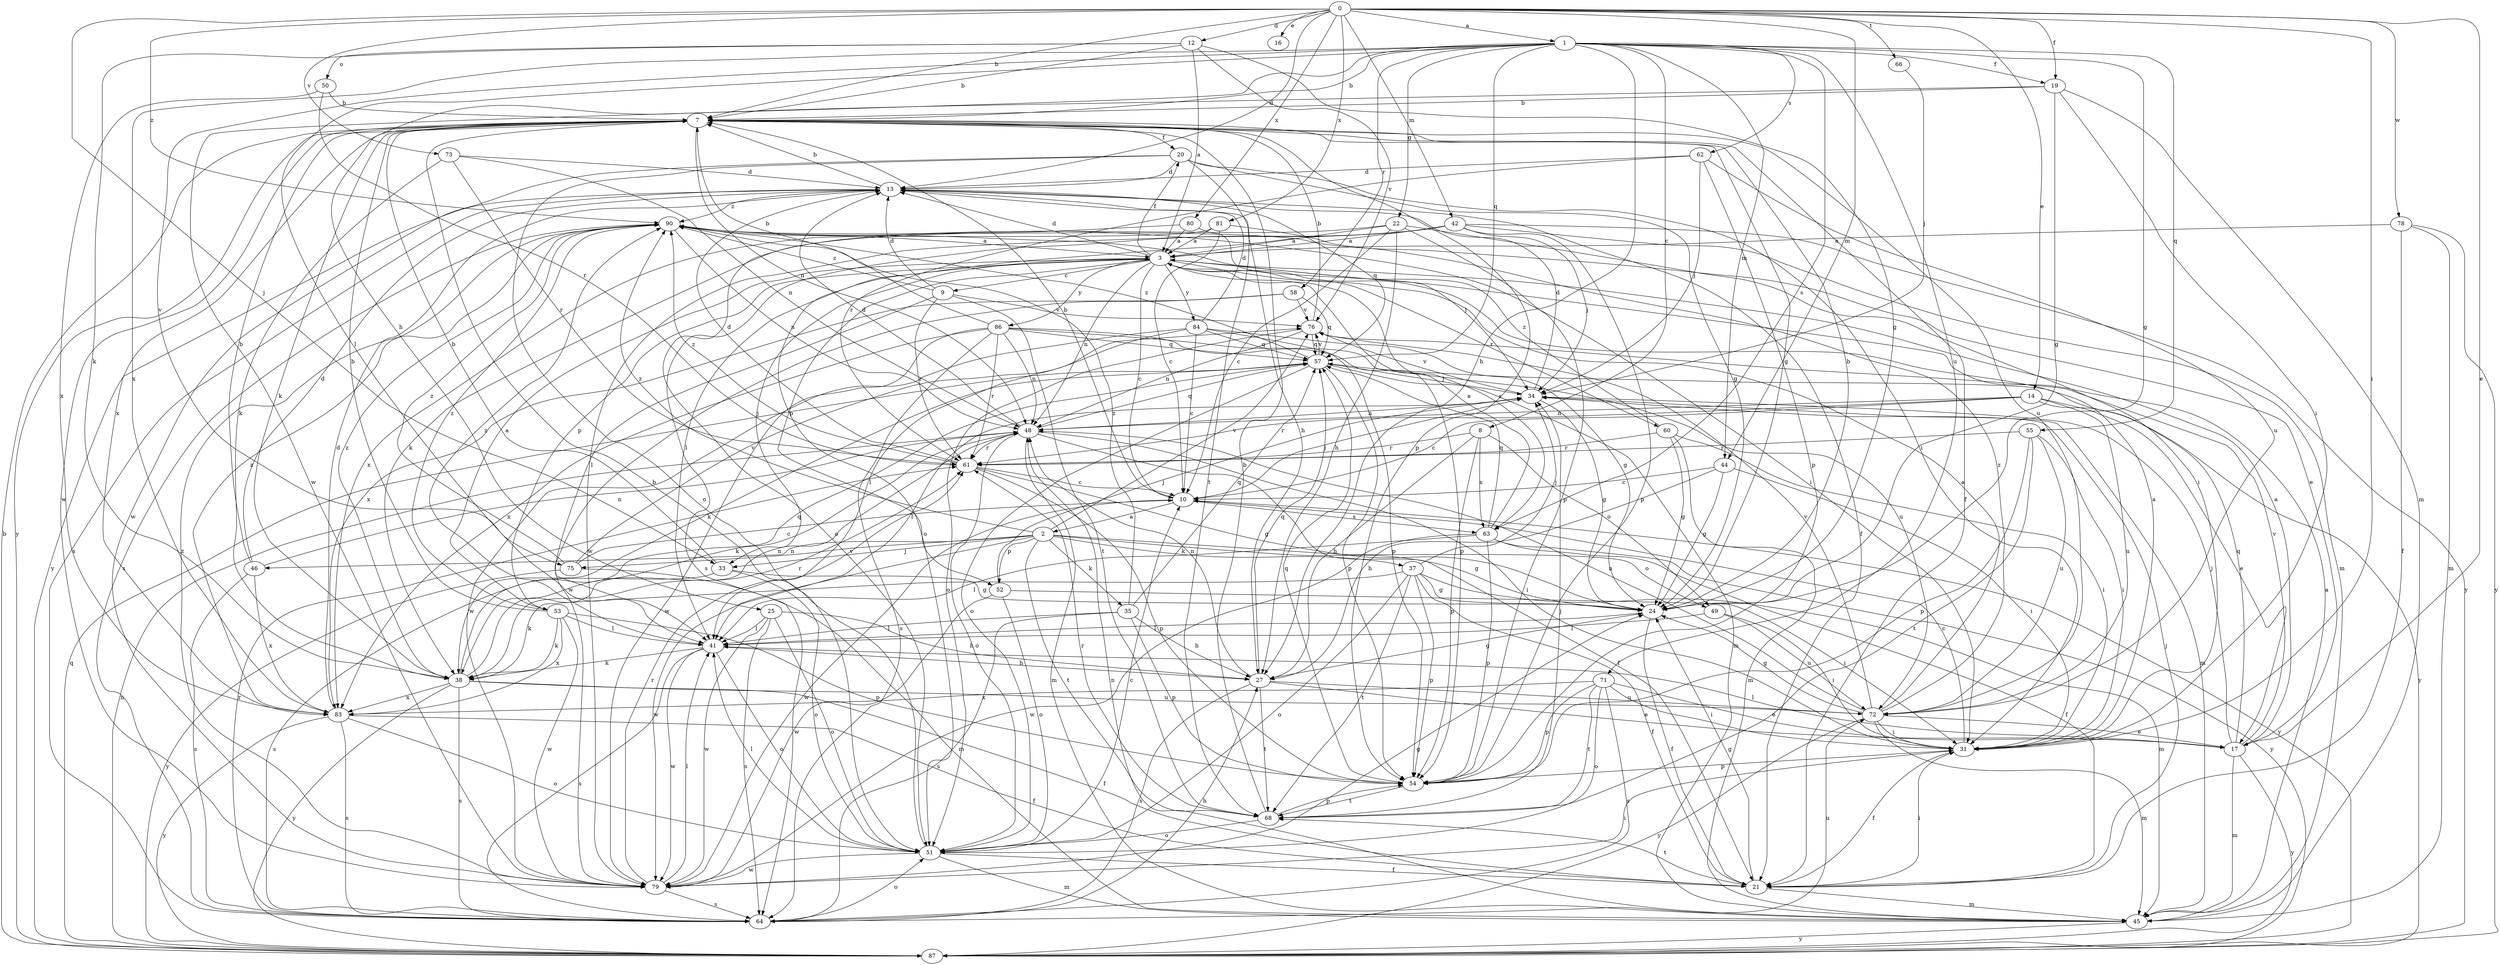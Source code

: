 strict digraph  {
0;
1;
2;
3;
7;
8;
9;
10;
12;
13;
14;
16;
17;
19;
20;
21;
22;
24;
25;
27;
31;
33;
34;
35;
37;
38;
41;
42;
44;
45;
46;
48;
49;
50;
51;
52;
53;
54;
55;
57;
58;
60;
61;
62;
63;
64;
66;
68;
71;
72;
73;
75;
76;
78;
79;
80;
81;
83;
84;
86;
87;
90;
0 -> 1  [label=a];
0 -> 7  [label=b];
0 -> 12  [label=d];
0 -> 13  [label=d];
0 -> 14  [label=e];
0 -> 16  [label=e];
0 -> 17  [label=e];
0 -> 19  [label=f];
0 -> 31  [label=i];
0 -> 33  [label=j];
0 -> 42  [label=m];
0 -> 44  [label=m];
0 -> 66  [label=t];
0 -> 73  [label=v];
0 -> 78  [label=w];
0 -> 80  [label=x];
0 -> 81  [label=x];
0 -> 90  [label=z];
1 -> 7  [label=b];
1 -> 8  [label=c];
1 -> 19  [label=f];
1 -> 22  [label=g];
1 -> 24  [label=g];
1 -> 25  [label=h];
1 -> 27  [label=h];
1 -> 41  [label=l];
1 -> 44  [label=m];
1 -> 55  [label=q];
1 -> 57  [label=q];
1 -> 58  [label=r];
1 -> 62  [label=s];
1 -> 63  [label=s];
1 -> 71  [label=u];
1 -> 75  [label=v];
1 -> 83  [label=x];
2 -> 24  [label=g];
2 -> 33  [label=j];
2 -> 35  [label=k];
2 -> 37  [label=k];
2 -> 46  [label=n];
2 -> 49  [label=o];
2 -> 52  [label=p];
2 -> 68  [label=t];
2 -> 75  [label=v];
2 -> 76  [label=v];
2 -> 79  [label=w];
2 -> 90  [label=z];
3 -> 9  [label=c];
3 -> 10  [label=c];
3 -> 13  [label=d];
3 -> 20  [label=f];
3 -> 33  [label=j];
3 -> 41  [label=l];
3 -> 48  [label=n];
3 -> 52  [label=p];
3 -> 53  [label=p];
3 -> 60  [label=r];
3 -> 63  [label=s];
3 -> 84  [label=y];
3 -> 86  [label=y];
7 -> 20  [label=f];
7 -> 21  [label=f];
7 -> 24  [label=g];
7 -> 38  [label=k];
7 -> 48  [label=n];
7 -> 54  [label=p];
7 -> 72  [label=u];
7 -> 79  [label=w];
7 -> 83  [label=x];
7 -> 87  [label=y];
8 -> 27  [label=h];
8 -> 49  [label=o];
8 -> 54  [label=p];
8 -> 61  [label=r];
8 -> 63  [label=s];
9 -> 13  [label=d];
9 -> 41  [label=l];
9 -> 61  [label=r];
9 -> 68  [label=t];
9 -> 76  [label=v];
9 -> 90  [label=z];
10 -> 2  [label=a];
10 -> 7  [label=b];
10 -> 34  [label=j];
10 -> 63  [label=s];
10 -> 79  [label=w];
10 -> 87  [label=y];
12 -> 3  [label=a];
12 -> 7  [label=b];
12 -> 24  [label=g];
12 -> 38  [label=k];
12 -> 50  [label=o];
12 -> 76  [label=v];
13 -> 7  [label=b];
13 -> 21  [label=f];
13 -> 27  [label=h];
13 -> 57  [label=q];
13 -> 64  [label=s];
13 -> 87  [label=y];
13 -> 90  [label=z];
14 -> 10  [label=c];
14 -> 17  [label=e];
14 -> 48  [label=n];
14 -> 61  [label=r];
14 -> 72  [label=u];
14 -> 87  [label=y];
17 -> 3  [label=a];
17 -> 34  [label=j];
17 -> 41  [label=l];
17 -> 45  [label=m];
17 -> 57  [label=q];
17 -> 76  [label=v];
17 -> 87  [label=y];
19 -> 7  [label=b];
19 -> 24  [label=g];
19 -> 31  [label=i];
19 -> 45  [label=m];
19 -> 79  [label=w];
20 -> 13  [label=d];
20 -> 24  [label=g];
20 -> 31  [label=i];
20 -> 51  [label=o];
20 -> 68  [label=t];
20 -> 79  [label=w];
21 -> 24  [label=g];
21 -> 31  [label=i];
21 -> 34  [label=j];
21 -> 45  [label=m];
21 -> 68  [label=t];
22 -> 3  [label=a];
22 -> 10  [label=c];
22 -> 27  [label=h];
22 -> 31  [label=i];
22 -> 38  [label=k];
22 -> 54  [label=p];
24 -> 7  [label=b];
24 -> 21  [label=f];
24 -> 41  [label=l];
25 -> 27  [label=h];
25 -> 41  [label=l];
25 -> 51  [label=o];
25 -> 64  [label=s];
25 -> 79  [label=w];
27 -> 17  [label=e];
27 -> 24  [label=g];
27 -> 48  [label=n];
27 -> 57  [label=q];
27 -> 64  [label=s];
27 -> 68  [label=t];
27 -> 72  [label=u];
31 -> 3  [label=a];
31 -> 10  [label=c];
31 -> 21  [label=f];
31 -> 54  [label=p];
33 -> 7  [label=b];
33 -> 24  [label=g];
33 -> 51  [label=o];
33 -> 64  [label=s];
34 -> 13  [label=d];
34 -> 24  [label=g];
34 -> 41  [label=l];
34 -> 45  [label=m];
34 -> 48  [label=n];
34 -> 76  [label=v];
35 -> 27  [label=h];
35 -> 41  [label=l];
35 -> 54  [label=p];
35 -> 57  [label=q];
35 -> 64  [label=s];
35 -> 90  [label=z];
37 -> 21  [label=f];
37 -> 24  [label=g];
37 -> 34  [label=j];
37 -> 38  [label=k];
37 -> 45  [label=m];
37 -> 51  [label=o];
37 -> 54  [label=p];
37 -> 68  [label=t];
38 -> 21  [label=f];
38 -> 48  [label=n];
38 -> 57  [label=q];
38 -> 61  [label=r];
38 -> 64  [label=s];
38 -> 72  [label=u];
38 -> 83  [label=x];
38 -> 87  [label=y];
38 -> 90  [label=z];
41 -> 27  [label=h];
41 -> 38  [label=k];
41 -> 51  [label=o];
41 -> 64  [label=s];
41 -> 79  [label=w];
41 -> 90  [label=z];
42 -> 3  [label=a];
42 -> 34  [label=j];
42 -> 45  [label=m];
42 -> 51  [label=o];
42 -> 54  [label=p];
42 -> 64  [label=s];
42 -> 79  [label=w];
42 -> 87  [label=y];
44 -> 10  [label=c];
44 -> 24  [label=g];
44 -> 27  [label=h];
44 -> 31  [label=i];
45 -> 3  [label=a];
45 -> 48  [label=n];
45 -> 87  [label=y];
46 -> 7  [label=b];
46 -> 13  [label=d];
46 -> 48  [label=n];
46 -> 64  [label=s];
46 -> 83  [label=x];
48 -> 13  [label=d];
48 -> 21  [label=f];
48 -> 31  [label=i];
48 -> 38  [label=k];
48 -> 45  [label=m];
48 -> 51  [label=o];
48 -> 57  [label=q];
48 -> 61  [label=r];
49 -> 31  [label=i];
49 -> 41  [label=l];
49 -> 72  [label=u];
50 -> 7  [label=b];
50 -> 61  [label=r];
50 -> 83  [label=x];
51 -> 7  [label=b];
51 -> 10  [label=c];
51 -> 21  [label=f];
51 -> 41  [label=l];
51 -> 45  [label=m];
51 -> 79  [label=w];
52 -> 31  [label=i];
52 -> 34  [label=j];
52 -> 51  [label=o];
52 -> 79  [label=w];
53 -> 3  [label=a];
53 -> 7  [label=b];
53 -> 38  [label=k];
53 -> 41  [label=l];
53 -> 54  [label=p];
53 -> 79  [label=w];
53 -> 83  [label=x];
53 -> 90  [label=z];
54 -> 57  [label=q];
54 -> 68  [label=t];
55 -> 31  [label=i];
55 -> 54  [label=p];
55 -> 61  [label=r];
55 -> 68  [label=t];
55 -> 72  [label=u];
57 -> 34  [label=j];
57 -> 38  [label=k];
57 -> 45  [label=m];
57 -> 51  [label=o];
57 -> 54  [label=p];
57 -> 76  [label=v];
57 -> 90  [label=z];
58 -> 57  [label=q];
58 -> 76  [label=v];
58 -> 79  [label=w];
58 -> 83  [label=x];
60 -> 24  [label=g];
60 -> 31  [label=i];
60 -> 45  [label=m];
60 -> 61  [label=r];
60 -> 90  [label=z];
61 -> 10  [label=c];
61 -> 13  [label=d];
61 -> 24  [label=g];
61 -> 54  [label=p];
61 -> 90  [label=z];
62 -> 13  [label=d];
62 -> 34  [label=j];
62 -> 54  [label=p];
62 -> 61  [label=r];
62 -> 72  [label=u];
63 -> 3  [label=a];
63 -> 21  [label=f];
63 -> 41  [label=l];
63 -> 54  [label=p];
63 -> 57  [label=q];
63 -> 79  [label=w];
63 -> 87  [label=y];
64 -> 27  [label=h];
64 -> 51  [label=o];
64 -> 61  [label=r];
64 -> 72  [label=u];
66 -> 34  [label=j];
68 -> 7  [label=b];
68 -> 34  [label=j];
68 -> 51  [label=o];
68 -> 54  [label=p];
68 -> 61  [label=r];
71 -> 17  [label=e];
71 -> 31  [label=i];
71 -> 51  [label=o];
71 -> 54  [label=p];
71 -> 64  [label=s];
71 -> 68  [label=t];
71 -> 83  [label=x];
72 -> 3  [label=a];
72 -> 17  [label=e];
72 -> 24  [label=g];
72 -> 31  [label=i];
72 -> 45  [label=m];
72 -> 48  [label=n];
72 -> 76  [label=v];
72 -> 87  [label=y];
72 -> 90  [label=z];
73 -> 13  [label=d];
73 -> 38  [label=k];
73 -> 48  [label=n];
73 -> 61  [label=r];
75 -> 10  [label=c];
75 -> 45  [label=m];
75 -> 76  [label=v];
75 -> 87  [label=y];
75 -> 90  [label=z];
76 -> 7  [label=b];
76 -> 48  [label=n];
76 -> 51  [label=o];
76 -> 57  [label=q];
78 -> 3  [label=a];
78 -> 21  [label=f];
78 -> 45  [label=m];
78 -> 87  [label=y];
79 -> 24  [label=g];
79 -> 31  [label=i];
79 -> 41  [label=l];
79 -> 61  [label=r];
79 -> 64  [label=s];
79 -> 90  [label=z];
80 -> 3  [label=a];
80 -> 34  [label=j];
80 -> 51  [label=o];
81 -> 3  [label=a];
81 -> 10  [label=c];
81 -> 17  [label=e];
81 -> 83  [label=x];
83 -> 13  [label=d];
83 -> 21  [label=f];
83 -> 51  [label=o];
83 -> 64  [label=s];
83 -> 87  [label=y];
83 -> 90  [label=z];
84 -> 10  [label=c];
84 -> 13  [label=d];
84 -> 24  [label=g];
84 -> 41  [label=l];
84 -> 54  [label=p];
84 -> 57  [label=q];
84 -> 79  [label=w];
86 -> 7  [label=b];
86 -> 48  [label=n];
86 -> 54  [label=p];
86 -> 57  [label=q];
86 -> 61  [label=r];
86 -> 64  [label=s];
86 -> 72  [label=u];
86 -> 79  [label=w];
86 -> 83  [label=x];
87 -> 7  [label=b];
87 -> 48  [label=n];
87 -> 57  [label=q];
90 -> 3  [label=a];
90 -> 31  [label=i];
90 -> 48  [label=n];
90 -> 64  [label=s];
}
